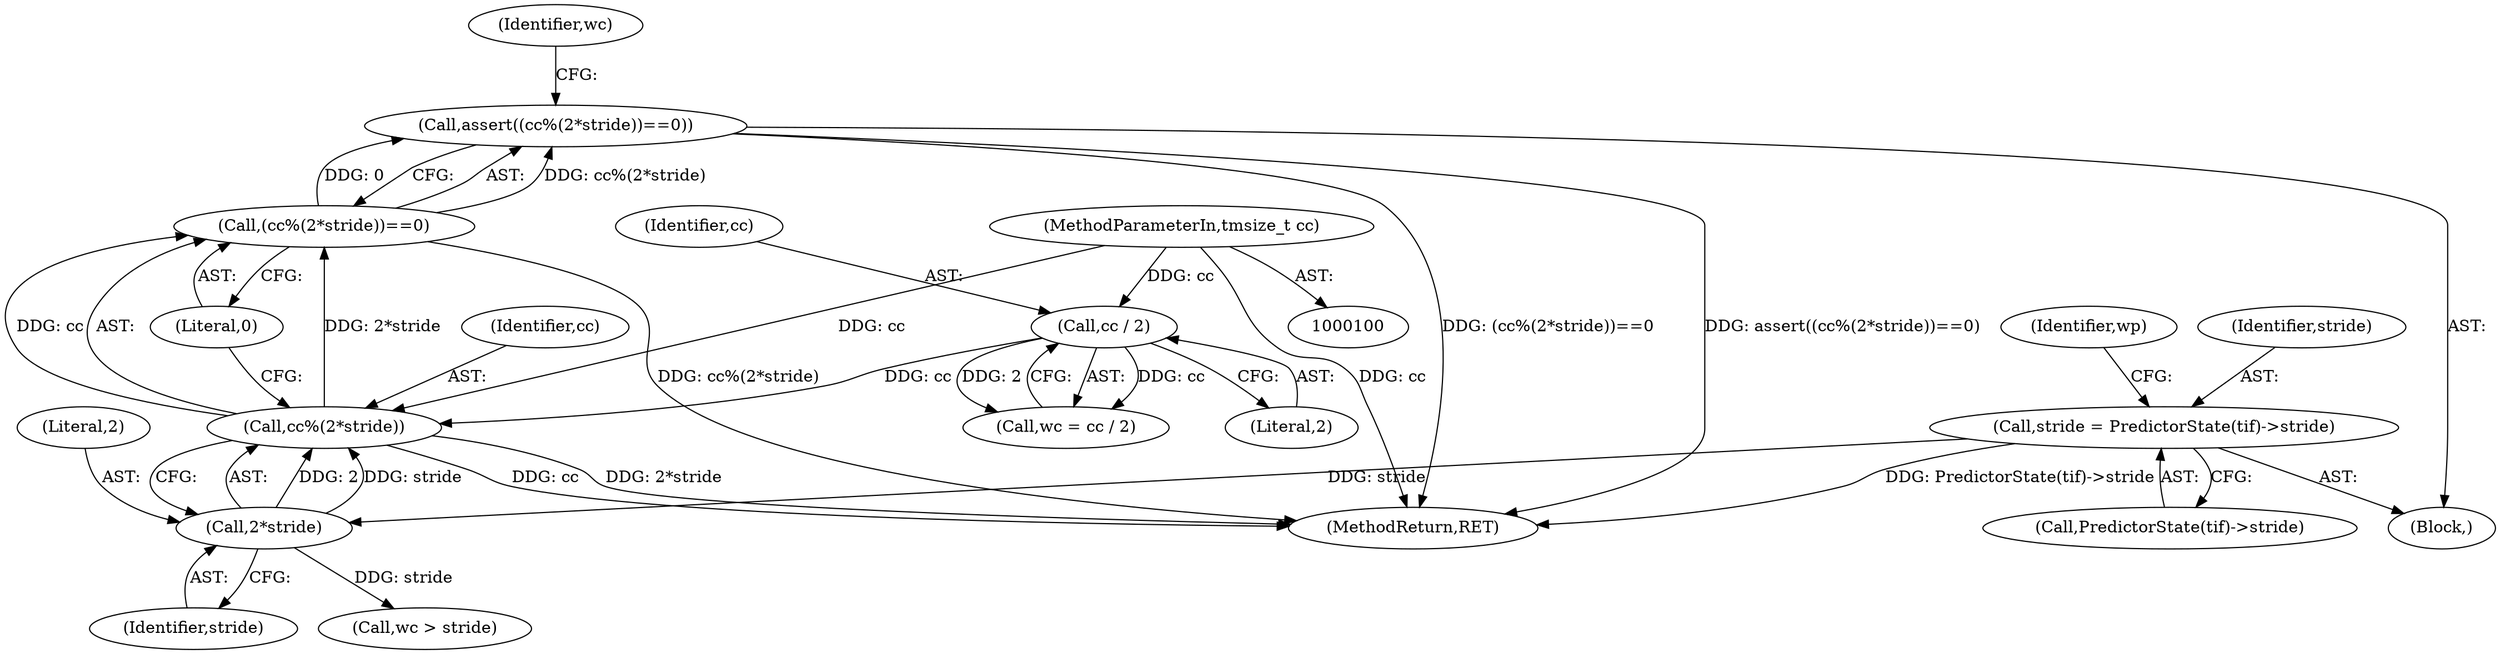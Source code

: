 digraph "1_libtiff_3ca657a8793dd011bf869695d72ad31c779c3cc1_5@API" {
"1000124" [label="(Call,assert((cc%(2*stride))==0))"];
"1000125" [label="(Call,(cc%(2*stride))==0)"];
"1000126" [label="(Call,cc%(2*stride))"];
"1000121" [label="(Call,cc / 2)"];
"1000103" [label="(MethodParameterIn,tmsize_t cc)"];
"1000128" [label="(Call,2*stride)"];
"1000106" [label="(Call,stride = PredictorState(tif)->stride)"];
"1000123" [label="(Literal,2)"];
"1000130" [label="(Identifier,stride)"];
"1000131" [label="(Literal,0)"];
"1000119" [label="(Call,wc = cc / 2)"];
"1000122" [label="(Identifier,cc)"];
"1000124" [label="(Call,assert((cc%(2*stride))==0))"];
"1000114" [label="(Identifier,wp)"];
"1000126" [label="(Call,cc%(2*stride))"];
"1000134" [label="(Identifier,wc)"];
"1000127" [label="(Identifier,cc)"];
"1000125" [label="(Call,(cc%(2*stride))==0)"];
"1000108" [label="(Call,PredictorState(tif)->stride)"];
"1000128" [label="(Call,2*stride)"];
"1000106" [label="(Call,stride = PredictorState(tif)->stride)"];
"1000169" [label="(MethodReturn,RET)"];
"1000107" [label="(Identifier,stride)"];
"1000129" [label="(Literal,2)"];
"1000104" [label="(Block,)"];
"1000133" [label="(Call,wc > stride)"];
"1000121" [label="(Call,cc / 2)"];
"1000103" [label="(MethodParameterIn,tmsize_t cc)"];
"1000124" -> "1000104"  [label="AST: "];
"1000124" -> "1000125"  [label="CFG: "];
"1000125" -> "1000124"  [label="AST: "];
"1000134" -> "1000124"  [label="CFG: "];
"1000124" -> "1000169"  [label="DDG: (cc%(2*stride))==0"];
"1000124" -> "1000169"  [label="DDG: assert((cc%(2*stride))==0)"];
"1000125" -> "1000124"  [label="DDG: cc%(2*stride)"];
"1000125" -> "1000124"  [label="DDG: 0"];
"1000125" -> "1000131"  [label="CFG: "];
"1000126" -> "1000125"  [label="AST: "];
"1000131" -> "1000125"  [label="AST: "];
"1000125" -> "1000169"  [label="DDG: cc%(2*stride)"];
"1000126" -> "1000125"  [label="DDG: cc"];
"1000126" -> "1000125"  [label="DDG: 2*stride"];
"1000126" -> "1000128"  [label="CFG: "];
"1000127" -> "1000126"  [label="AST: "];
"1000128" -> "1000126"  [label="AST: "];
"1000131" -> "1000126"  [label="CFG: "];
"1000126" -> "1000169"  [label="DDG: cc"];
"1000126" -> "1000169"  [label="DDG: 2*stride"];
"1000121" -> "1000126"  [label="DDG: cc"];
"1000103" -> "1000126"  [label="DDG: cc"];
"1000128" -> "1000126"  [label="DDG: 2"];
"1000128" -> "1000126"  [label="DDG: stride"];
"1000121" -> "1000119"  [label="AST: "];
"1000121" -> "1000123"  [label="CFG: "];
"1000122" -> "1000121"  [label="AST: "];
"1000123" -> "1000121"  [label="AST: "];
"1000119" -> "1000121"  [label="CFG: "];
"1000121" -> "1000119"  [label="DDG: cc"];
"1000121" -> "1000119"  [label="DDG: 2"];
"1000103" -> "1000121"  [label="DDG: cc"];
"1000103" -> "1000100"  [label="AST: "];
"1000103" -> "1000169"  [label="DDG: cc"];
"1000128" -> "1000130"  [label="CFG: "];
"1000129" -> "1000128"  [label="AST: "];
"1000130" -> "1000128"  [label="AST: "];
"1000106" -> "1000128"  [label="DDG: stride"];
"1000128" -> "1000133"  [label="DDG: stride"];
"1000106" -> "1000104"  [label="AST: "];
"1000106" -> "1000108"  [label="CFG: "];
"1000107" -> "1000106"  [label="AST: "];
"1000108" -> "1000106"  [label="AST: "];
"1000114" -> "1000106"  [label="CFG: "];
"1000106" -> "1000169"  [label="DDG: PredictorState(tif)->stride"];
}
